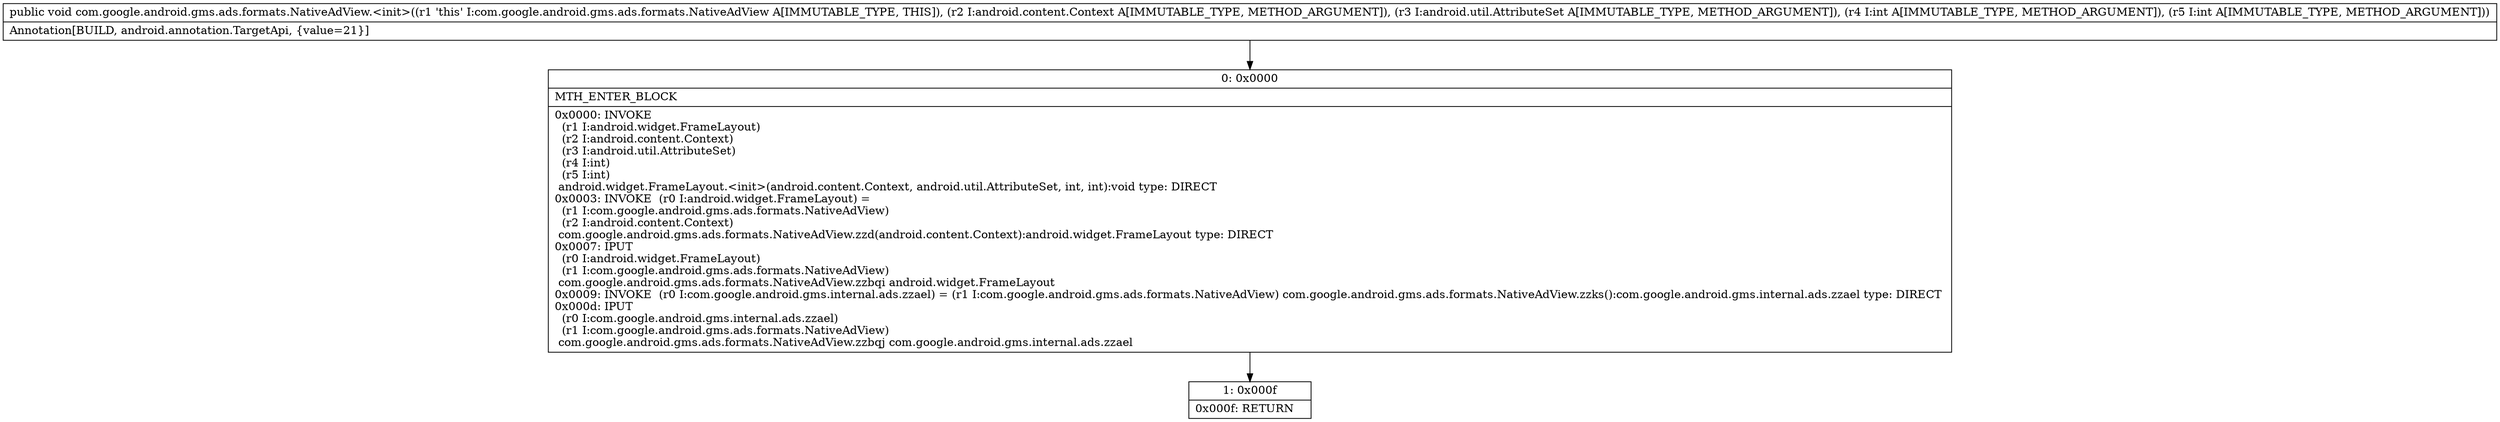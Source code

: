 digraph "CFG forcom.google.android.gms.ads.formats.NativeAdView.\<init\>(Landroid\/content\/Context;Landroid\/util\/AttributeSet;II)V" {
Node_0 [shape=record,label="{0\:\ 0x0000|MTH_ENTER_BLOCK\l|0x0000: INVOKE  \l  (r1 I:android.widget.FrameLayout)\l  (r2 I:android.content.Context)\l  (r3 I:android.util.AttributeSet)\l  (r4 I:int)\l  (r5 I:int)\l android.widget.FrameLayout.\<init\>(android.content.Context, android.util.AttributeSet, int, int):void type: DIRECT \l0x0003: INVOKE  (r0 I:android.widget.FrameLayout) = \l  (r1 I:com.google.android.gms.ads.formats.NativeAdView)\l  (r2 I:android.content.Context)\l com.google.android.gms.ads.formats.NativeAdView.zzd(android.content.Context):android.widget.FrameLayout type: DIRECT \l0x0007: IPUT  \l  (r0 I:android.widget.FrameLayout)\l  (r1 I:com.google.android.gms.ads.formats.NativeAdView)\l com.google.android.gms.ads.formats.NativeAdView.zzbqi android.widget.FrameLayout \l0x0009: INVOKE  (r0 I:com.google.android.gms.internal.ads.zzael) = (r1 I:com.google.android.gms.ads.formats.NativeAdView) com.google.android.gms.ads.formats.NativeAdView.zzks():com.google.android.gms.internal.ads.zzael type: DIRECT \l0x000d: IPUT  \l  (r0 I:com.google.android.gms.internal.ads.zzael)\l  (r1 I:com.google.android.gms.ads.formats.NativeAdView)\l com.google.android.gms.ads.formats.NativeAdView.zzbqj com.google.android.gms.internal.ads.zzael \l}"];
Node_1 [shape=record,label="{1\:\ 0x000f|0x000f: RETURN   \l}"];
MethodNode[shape=record,label="{public void com.google.android.gms.ads.formats.NativeAdView.\<init\>((r1 'this' I:com.google.android.gms.ads.formats.NativeAdView A[IMMUTABLE_TYPE, THIS]), (r2 I:android.content.Context A[IMMUTABLE_TYPE, METHOD_ARGUMENT]), (r3 I:android.util.AttributeSet A[IMMUTABLE_TYPE, METHOD_ARGUMENT]), (r4 I:int A[IMMUTABLE_TYPE, METHOD_ARGUMENT]), (r5 I:int A[IMMUTABLE_TYPE, METHOD_ARGUMENT]))  | Annotation[BUILD, android.annotation.TargetApi, \{value=21\}]\l}"];
MethodNode -> Node_0;
Node_0 -> Node_1;
}

